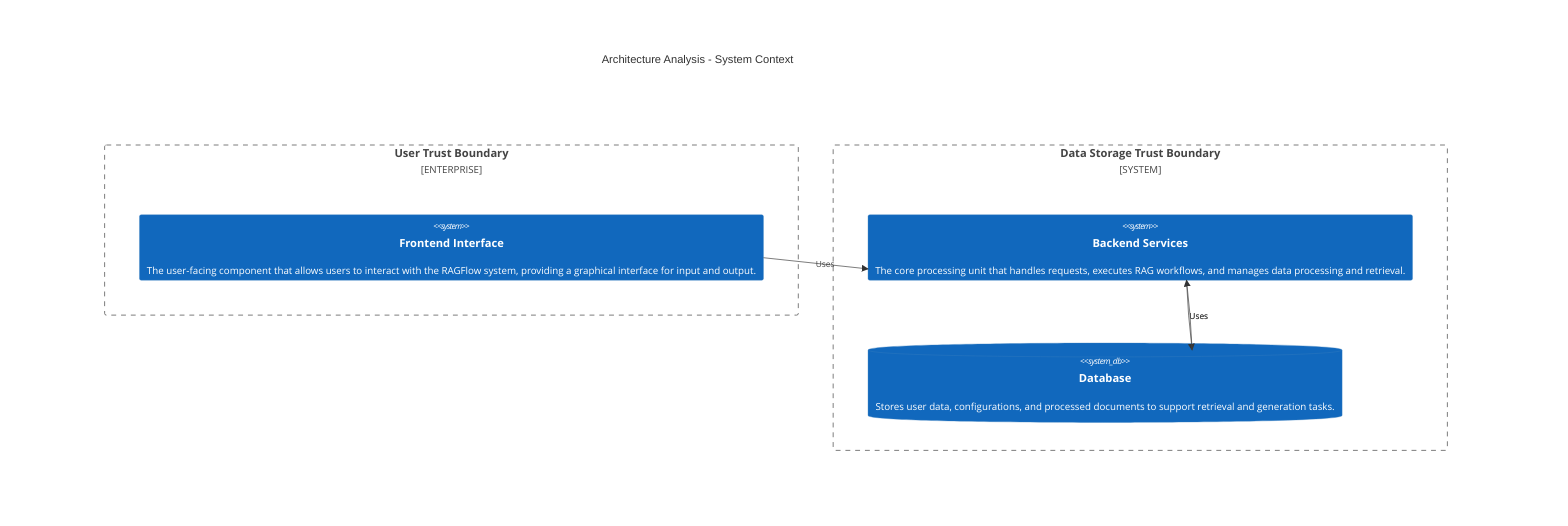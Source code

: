 C4Context
    title Architecture Analysis - System Context
    Enterprise_Boundary(tb_User_Trust_Boundary, "User Trust Boundary") {
        System(Frontend_Interface, "Frontend Interface", "The user-facing component that allows users to interact with the RAGFlow system, providing a graphical interface for input and output.")
        System(Backend_Services, "Backend Services", "The core processing unit that handles requests, executes RAG workflows, and manages data processing and retrieval.")
    }
    System_Boundary(tb_Data_Storage_Trust_Boundary, "Data Storage Trust Boundary") {
        System(Backend_Services, "Backend Services", "The core processing unit that handles requests, executes RAG workflows, and manages data processing and retrieval.")
        SystemDb(Database, "Database", "Stores user data, configurations, and processed documents to support retrieval and generation tasks.")
    }

    Rel(Frontend_Interface, Backend_Services, "Uses")
    Rel(Backend_Services, Database, "Uses")
    Rel(Database, Backend_Services, "Uses")